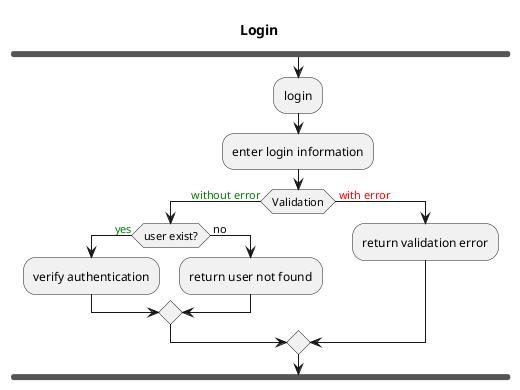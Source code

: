 @startuml
title Login
fork
:login;
:enter login information;
if(Validation) then(<color:green> without error)
    if(user exist?) then(<color:green> yes)
        :verify authentication;
    else (<color:reed> no)
        :return user not found;
    endif
else(<color:red> with error)
:return validation error;  
@enduml

@startuml
title Register
fork
:Register;
:enter user information;
if(Validation) then(<color:green> without error)
    if(user exist?) then(<color:green> yes)
        :return user exist and you cant 
        register with this user name ;
    else (<color:reed> no)
        :register user and
        return success response;
    endif
else(<color:red> with error)
:return validation error;  

@enduml